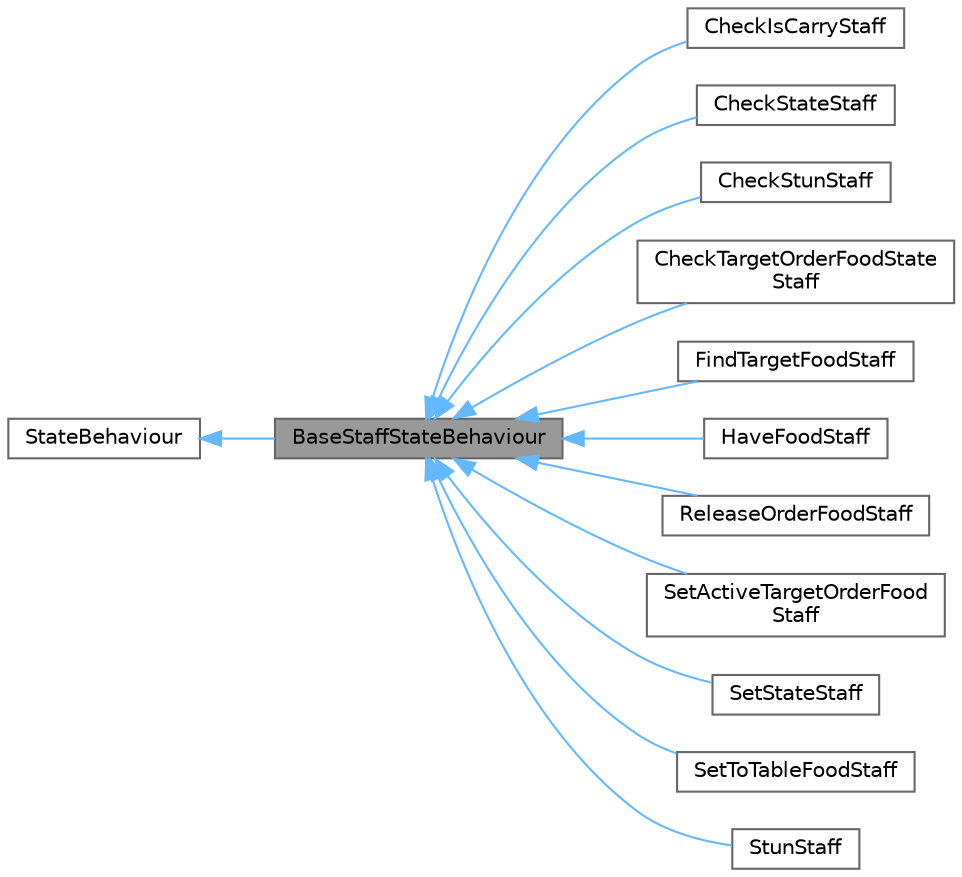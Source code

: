 digraph "BaseStaffStateBehaviour"
{
 // LATEX_PDF_SIZE
  bgcolor="transparent";
  edge [fontname=Helvetica,fontsize=10,labelfontname=Helvetica,labelfontsize=10];
  node [fontname=Helvetica,fontsize=10,shape=box,height=0.2,width=0.4];
  rankdir="LR";
  Node1 [id="Node000001",label="BaseStaffStateBehaviour",height=0.2,width=0.4,color="gray40", fillcolor="grey60", style="filled", fontcolor="black",tooltip=" "];
  Node2 -> Node1 [id="edge1_Node000001_Node000002",dir="back",color="steelblue1",style="solid",tooltip=" "];
  Node2 [id="Node000002",label="StateBehaviour",height=0.2,width=0.4,color="gray40", fillcolor="white", style="filled",tooltip=" "];
  Node1 -> Node3 [id="edge2_Node000001_Node000003",dir="back",color="steelblue1",style="solid",tooltip=" "];
  Node3 [id="Node000003",label="CheckIsCarryStaff",height=0.2,width=0.4,color="gray40", fillcolor="white", style="filled",URL="$class_check_is_carry_staff.html",tooltip=" "];
  Node1 -> Node4 [id="edge3_Node000001_Node000004",dir="back",color="steelblue1",style="solid",tooltip=" "];
  Node4 [id="Node000004",label="CheckStateStaff",height=0.2,width=0.4,color="gray40", fillcolor="white", style="filled",URL="$class_check_state_staff.html",tooltip=" "];
  Node1 -> Node5 [id="edge4_Node000001_Node000005",dir="back",color="steelblue1",style="solid",tooltip=" "];
  Node5 [id="Node000005",label="CheckStunStaff",height=0.2,width=0.4,color="gray40", fillcolor="white", style="filled",URL="$class_check_stun_staff.html",tooltip=" "];
  Node1 -> Node6 [id="edge5_Node000001_Node000006",dir="back",color="steelblue1",style="solid",tooltip=" "];
  Node6 [id="Node000006",label="CheckTargetOrderFoodState\lStaff",height=0.2,width=0.4,color="gray40", fillcolor="white", style="filled",URL="$class_check_target_order_food_state_staff.html",tooltip=" "];
  Node1 -> Node7 [id="edge6_Node000001_Node000007",dir="back",color="steelblue1",style="solid",tooltip=" "];
  Node7 [id="Node000007",label="FindTargetFoodStaff",height=0.2,width=0.4,color="gray40", fillcolor="white", style="filled",URL="$class_find_target_food_staff.html",tooltip=" "];
  Node1 -> Node8 [id="edge7_Node000001_Node000008",dir="back",color="steelblue1",style="solid",tooltip=" "];
  Node8 [id="Node000008",label="HaveFoodStaff",height=0.2,width=0.4,color="gray40", fillcolor="white", style="filled",URL="$class_have_food_staff.html",tooltip=" "];
  Node1 -> Node9 [id="edge8_Node000001_Node000009",dir="back",color="steelblue1",style="solid",tooltip=" "];
  Node9 [id="Node000009",label="ReleaseOrderFoodStaff",height=0.2,width=0.4,color="gray40", fillcolor="white", style="filled",URL="$class_release_order_food_staff.html",tooltip=" "];
  Node1 -> Node10 [id="edge9_Node000001_Node000010",dir="back",color="steelblue1",style="solid",tooltip=" "];
  Node10 [id="Node000010",label="SetActiveTargetOrderFood\lStaff",height=0.2,width=0.4,color="gray40", fillcolor="white", style="filled",URL="$class_set_active_target_order_food_staff.html",tooltip=" "];
  Node1 -> Node11 [id="edge10_Node000001_Node000011",dir="back",color="steelblue1",style="solid",tooltip=" "];
  Node11 [id="Node000011",label="SetStateStaff",height=0.2,width=0.4,color="gray40", fillcolor="white", style="filled",URL="$class_set_state_staff.html",tooltip=" "];
  Node1 -> Node12 [id="edge11_Node000001_Node000012",dir="back",color="steelblue1",style="solid",tooltip=" "];
  Node12 [id="Node000012",label="SetToTableFoodStaff",height=0.2,width=0.4,color="gray40", fillcolor="white", style="filled",URL="$class_set_to_table_food_staff.html",tooltip=" "];
  Node1 -> Node13 [id="edge12_Node000001_Node000013",dir="back",color="steelblue1",style="solid",tooltip=" "];
  Node13 [id="Node000013",label="StunStaff",height=0.2,width=0.4,color="gray40", fillcolor="white", style="filled",URL="$class_stun_staff.html",tooltip="使われてない説"];
}
